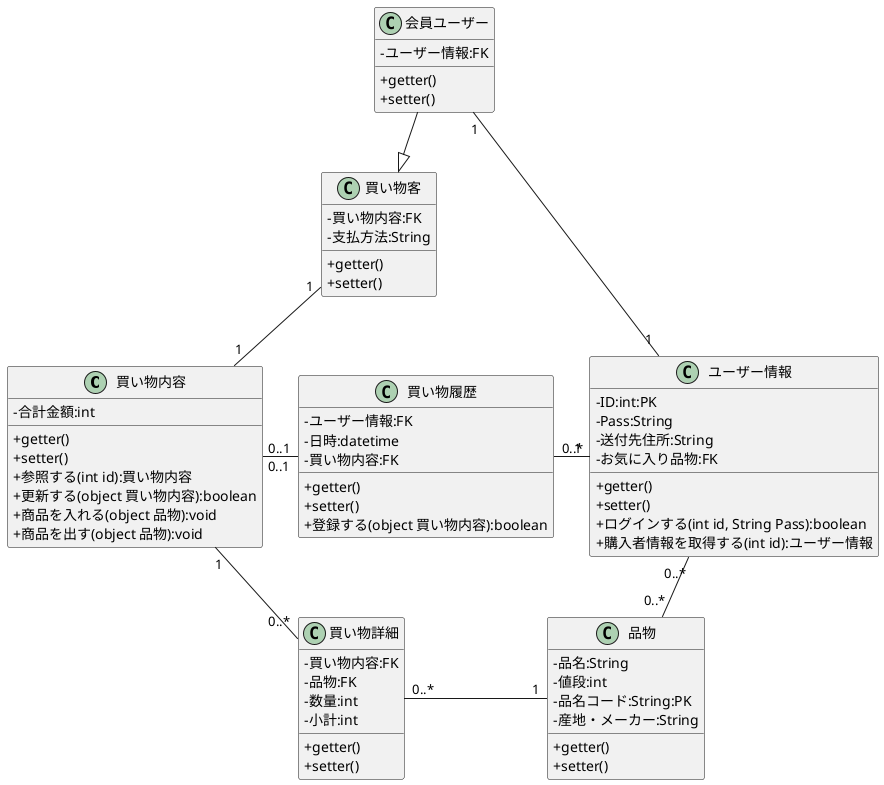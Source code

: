 @startuml
'クラス図の見た目の設定
skinparam classAttributeIconSize 0

'クラス図の定義
'シーケンス図のエンティティから持ってくる
'フィールドはドメインモデルからひし形の矢印のモノを持ってくる
Class "買い物内容"{
    - 合計金額:int
    + getter()
    + setter()
    + 参照する(int id):買い物内容
    + 更新する(object 買い物内容):boolean
    + 商品を入れる(object 品物):void
    + 商品を出す(object 品物):void
}

Class "ユーザー情報"{
    - ID:int:PK
    - Pass:String
    - 送付先住所:String
    - お気に入り品物:FK
    + getter()
    + setter()
    + ログインする(int id, String Pass):boolean
    + 購入者情報を取得する(int id):ユーザー情報
}

class "会員ユーザー"{
    -ユーザー情報:FK
    + getter()
    + setter()
}

' Class "お気に入り" {
'     -ユーザー情報:FK
'     -品物:FK
' }

Class "買い物履歴"{
    - ユーザー情報:FK
    - 日時:datetime
    - 買い物内容:FK
    + getter()
    + setter()
    + 登録する(object 買い物内容):boolean
}

Class "品物" {
    -品名:String
    -値段:int
    -品名コード:String:PK
    -産地・メーカー:String
    + getter()
    + setter()
}

Class "買い物客" {
    -買い物内容:FK
    -支払方法:String
    + getter()
    + setter()
}

Class "買い物詳細"{
    -買い物内容:FK
    -品物:FK
    -数量:int
    -小計:int
    + getter()
    + setter()
}

'クラス図の関連の定義
'マイナス一個だと横に、二個だと下につながる
'左に書くと上に配置される
'左に書くと左に配置される
'ユーザー情報からみて買い物履歴は複数存在する
'まだ購入したことがないユーザーの場合、下限は0

会員ユーザー "1" -- "1" ユーザー情報
買い物詳細 "0..*" - "1" 品物
買い物内容 "1" -- "0..*" 買い物詳細
買い物客 "1" -- "1" 買い物内容
買い物履歴 "0..*" - "1" ユーザー情報
買い物内容 "0..1" - "0..1" 買い物履歴
ユーザー情報 "0..*" -- "0..*" 品物


' '継承関係
会員ユーザー --|> 買い物客

@enduml
